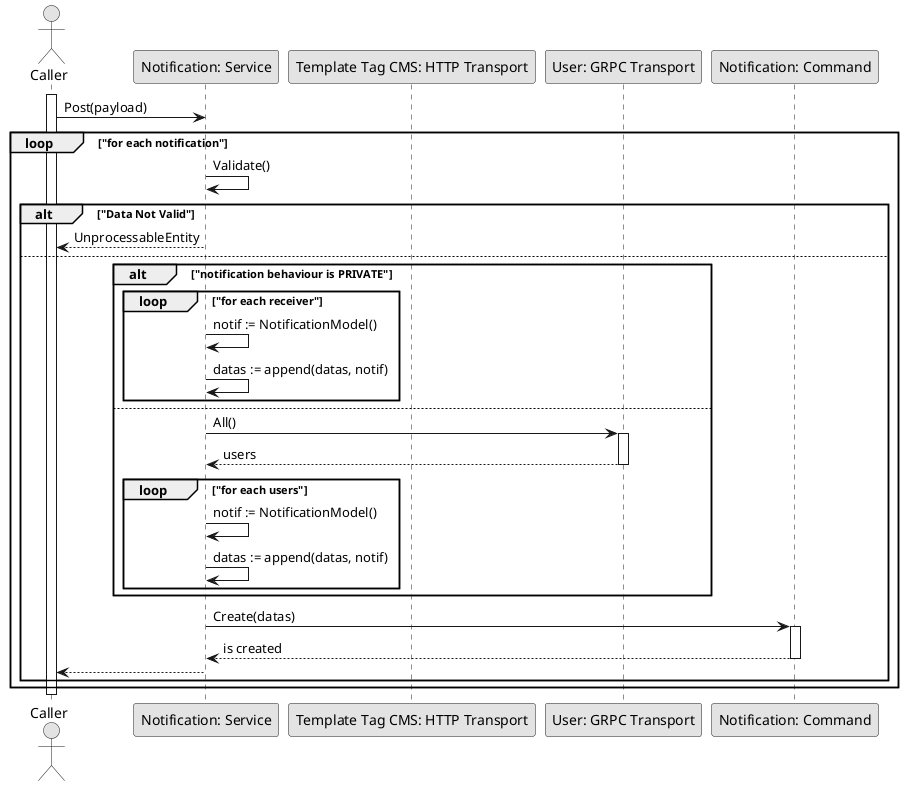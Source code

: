@startuml PostNotification

skinparam Monochrome true
skinparam Shadowing false

actor "Caller" as Caller
participant "Notification: Service" as NotificationService
participant "Template Tag CMS: HTTP Transport" as TTCMSHTTPTransport
participant "User: GRPC Transport" as UserGRPCTransport
participant "Notification: Command" as NotificationCommand

activate Caller

Caller->NotificationService: Post(payload)

loop "for each notification"
    NotificationService->NotificationService: Validate()

    alt "Data Not Valid"
        NotificationService-->Caller: UnprocessableEntity
    else
        alt "notification behaviour is PRIVATE"
            loop "for each receiver"
                NotificationService->NotificationService: notif := NotificationModel()
                NotificationService->NotificationService: datas := append(datas, notif)
            end
        else
            NotificationService->UserGRPCTransport: All()
            activate UserGRPCTransport
            UserGRPCTransport-->NotificationService: users
            deactivate UserGRPCTransport

            loop "for each users"
                NotificationService->NotificationService: notif := NotificationModel()
                NotificationService->NotificationService: datas := append(datas, notif)
            end
        end

        NotificationService->NotificationCommand: Create(datas)
        activate NotificationCommand
        NotificationCommand-->NotificationService: is created
        deactivate NotificationCommand
        NotificationService-->Caller
        deactivate NotificationService
    end
end

deactivate Caller

@enduml